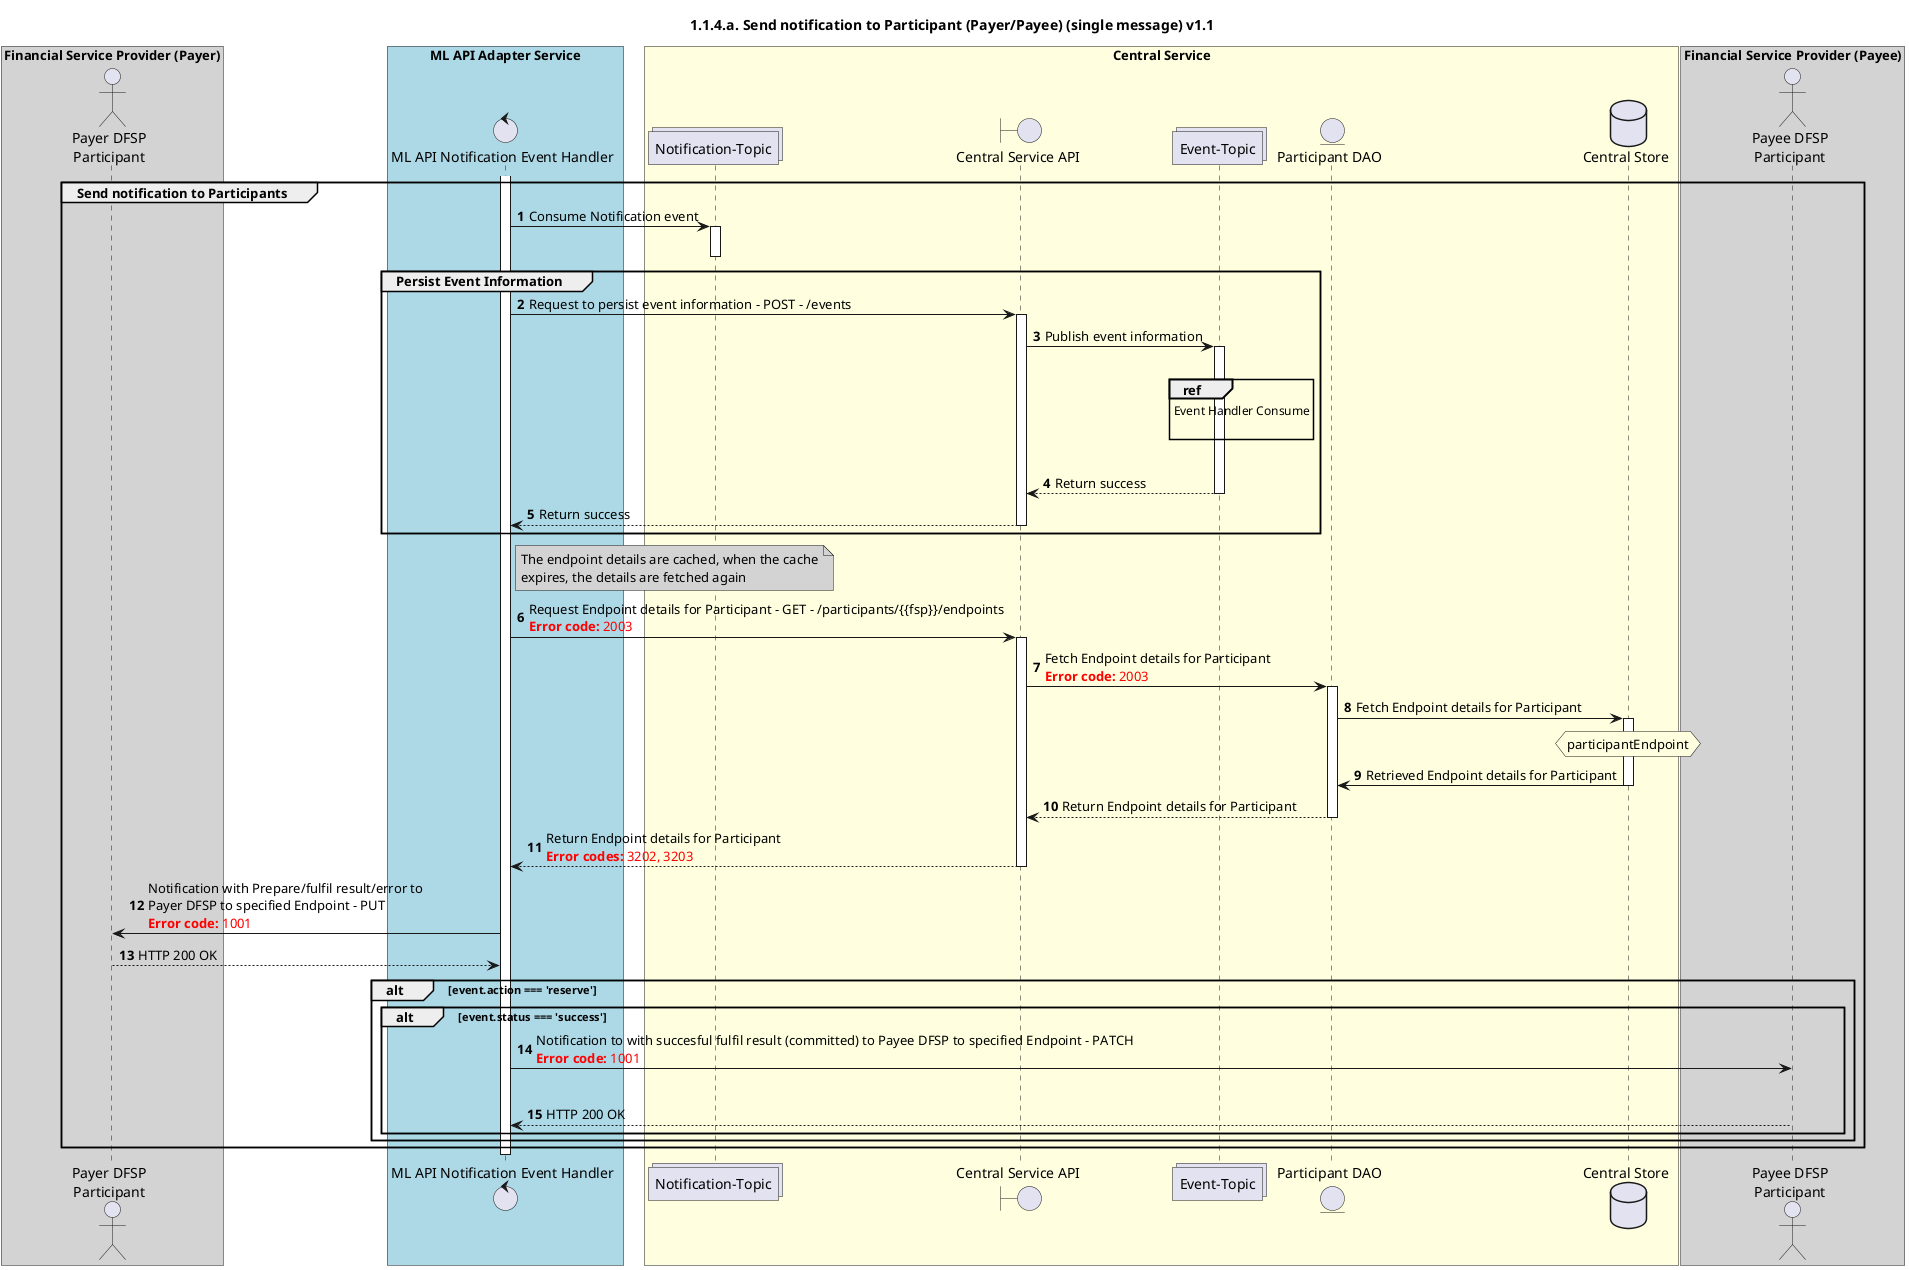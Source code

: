 /'*****
 License
 --------------
 Copyright © 2017 Bill & Melinda Gates Foundation
 The Mojaloop files are made available by the Bill & Melinda Gates Foundation under the Apache License, Version 2.0 (the "License") and you may not use these files except in compliance with the License. You may obtain a copy of the License at
 http://www.apache.org/licenses/LICENSE-2.0
 Unless required by applicable law or agreed to in writing, the Mojaloop files are distributed on an "AS IS" BASIS, WITHOUT WARRANTIES OR CONDITIONS OF ANY KIND, either express or implied. See the License for the specific language governing permissions and limitations under the License.
 Contributors
 --------------
 This is the official list of the Mojaloop project contributors for this file.
 Names of the original copyright holders (individuals or organizations)
 should be listed with a '*' in the first column. People who have
 contributed from an organization can be listed under the organization
 that actually holds the copyright for their contributions (see the
 Gates Foundation organization for an example). Those individuals should have
 their names indented and be marked with a '-'. Email address can be added
 optionally within square brackets <email>.
 * Gates Foundation
 - Name Surname <name.surname@gatesfoundation.com>

 * Georgi Georgiev <georgi.georgiev@modusbox.com>
 * Miguel de Barros <miguel.debarros@modusbox.com>
 * Shashikant Hirugade <shashikant.hirugade@modusbox.com>
 --------------
 ******'/

@startuml
' declate title
title 1.1.4.a. Send notification to Participant (Payer/Payee) (single message) v1.1

autonumber

' Actor Keys:
'   actor - Payer DFSP, Payee DFSP
'   boundary - APIs/Interfaces, etc
'   collections - Kafka Topics
'   control - Kafka Consumers
'   entity - Database Access Objects
'   database - Database Persistance Store

' declare actors
actor "Payer DFSP\nParticipant" as PAYER_DFSP
actor "Payee DFSP\nParticipant" as PAYEE_DFSP
control "ML API Notification Event Handler" as NOTIFY_HANDLER
boundary "Central Service API" as CSAPI
collections "Notification-Topic" as TOPIC_NOTIFICATIONS
collections "Event-Topic" as TOPIC_EVENTS
entity "Participant DAO" as PARTICIPANT_DAO
database "Central Store" as DB

box "Financial Service Provider (Payer)" #lightGray
	participant PAYER_DFSP
end box

box "ML API Adapter Service" #LightBlue
	participant NOTIFY_HANDLER
end box

box "Central Service" #LightYellow
    participant TOPIC_NOTIFICATIONS
    participant CSAPI
    participant TOPIC_EVENTS
    participant PARTICIPANT_DAO
    participant DB
end box

box "Financial Service Provider (Payee)" #lightGray
	participant PAYEE_DFSP
end box

' start flow
activate NOTIFY_HANDLER
group Send notification to Participants
    TOPIC_NOTIFICATIONS <- NOTIFY_HANDLER: Consume Notification event
    activate TOPIC_NOTIFICATIONS
    deactivate TOPIC_NOTIFICATIONS

    group Persist Event Information
        NOTIFY_HANDLER -> CSAPI: Request to persist event information - POST - /events
        activate CSAPI
        CSAPI -> TOPIC_EVENTS: Publish event information
        activate TOPIC_EVENTS
        |||
        ref over TOPIC_EVENTS :  Event Handler Consume\n
        |||
        TOPIC_EVENTS --> CSAPI: Return success
        deactivate TOPIC_EVENTS
        CSAPI --> NOTIFY_HANDLER: Return success
        deactivate CSAPI
    end
    note right of NOTIFY_HANDLER #lightgray
        The endpoint details are cached, when the cache
        expires, the details are fetched again
    end note
    NOTIFY_HANDLER -> CSAPI: Request Endpoint details for Participant - GET - /participants/{{fsp}}/endpoints\n<color #FF0000><b>Error code:</b> 2003</color>

    activate CSAPI
    CSAPI -> PARTICIPANT_DAO: Fetch Endpoint details for Participant\n<color #FF0000><b>Error code:</b> 2003</color>
    activate PARTICIPANT_DAO
    PARTICIPANT_DAO -> DB: Fetch Endpoint details for Participant
    activate DB
    hnote over DB #lightyellow
        participantEndpoint
    end note
    DB -> PARTICIPANT_DAO: Retrieved Endpoint details for Participant
    deactivate DB
    PARTICIPANT_DAO --> CSAPI: Return Endpoint details for Participant
    deactivate PARTICIPANT_DAO
    CSAPI --> NOTIFY_HANDLER: Return Endpoint details for Participant\n<color #FF0000><b>Error codes:</b> 3202, 3203</color>
    deactivate CSAPI
    NOTIFY_HANDLER -> PAYER_DFSP: Notification with Prepare/fulfil result/error to \nPayer DFSP to specified Endpoint - PUT \n<color #FF0000><b>Error code:</b> 1001</color>
    NOTIFY_HANDLER <-- PAYER_DFSP: HTTP 200 OK 
    alt event.action === 'reserve'
        alt event.status === 'success'
        NOTIFY_HANDLER -> PAYEE_DFSP: Notification to with succesful fulfil result (committed) to Payee DFSP to specified Endpoint - PATCH \n<color #FF0000><b>Error code:</b> 1001</color>
        |||
        NOTIFY_HANDLER <-- PAYEE_DFSP: HTTP 200 OK
        end 
    end
end
deactivate NOTIFY_HANDLER
@enduml
